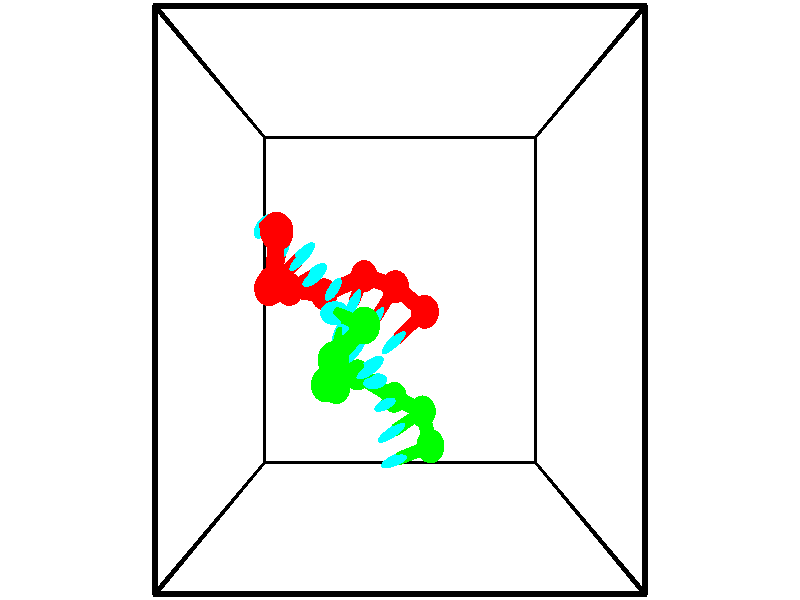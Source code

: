 // switches for output
#declare DRAW_BASES = 1; // possible values are 0, 1; only relevant for DNA ribbons
#declare DRAW_BASES_TYPE = 3; // possible values are 1, 2, 3; only relevant for DNA ribbons
#declare DRAW_FOG = 0; // set to 1 to enable fog

#include "colors.inc"

#include "transforms.inc"
background { rgb <1, 1, 1>}

#default {
   normal{
       ripples 0.25
       frequency 0.20
       turbulence 0.2
       lambda 5
   }
	finish {
		phong 0.1
		phong_size 40.
	}
}

// original window dimensions: 1024x640


// camera settings

camera {
	sky <-0, 1, 0>
	up <-0, 1, 0>
	right 1.6 * <1, 0, 0>
	location <2.5, 2.5, 11.1562>
	look_at <2.5, 2.5, 2.5>
	direction <0, 0, -8.6562>
	angle 67.0682
}


# declare cpy_camera_pos = <2.5, 2.5, 11.1562>;
# if (DRAW_FOG = 1)
fog {
	fog_type 2
	up vnormalize(cpy_camera_pos)
	color rgbt<1,1,1,0.3>
	distance 1e-5
	fog_alt 3e-3
	fog_offset 4
}
# end


// LIGHTS

# declare lum = 6;
global_settings {
	ambient_light rgb lum * <0.05, 0.05, 0.05>
	max_trace_level 15
}# declare cpy_direct_light_amount = 0.25;
light_source
{	1000 * <-1, -1, 1>,
	rgb lum * cpy_direct_light_amount
	parallel
}

light_source
{	1000 * <1, 1, -1>,
	rgb lum * cpy_direct_light_amount
	parallel
}

// strand 0

// nucleotide -1

// particle -1
sphere {
	<0.619045, 3.372108, 1.936470> 0.250000
	pigment { color rgbt <1,0,0,0> }
	no_shadow
}
cylinder {
	<0.426659, 3.443863, 1.593193>,  <0.311227, 3.486916, 1.387227>, 0.100000
	pigment { color rgbt <1,0,0,0> }
	no_shadow
}
cylinder {
	<0.426659, 3.443863, 1.593193>,  <0.619045, 3.372108, 1.936470>, 0.100000
	pigment { color rgbt <1,0,0,0> }
	no_shadow
}

// particle -1
sphere {
	<0.426659, 3.443863, 1.593193> 0.100000
	pigment { color rgbt <1,0,0,0> }
	no_shadow
}
sphere {
	0, 1
	scale<0.080000,0.200000,0.300000>
	matrix <0.648570, -0.585846, -0.485943,
		-0.589946, -0.790317, 0.165417,
		-0.480958, 0.179395, -0.858194,
		0.282369, 3.497679, 1.335736>
	pigment { color rgbt <0,1,1,0> }
	no_shadow
}
cylinder {
	<0.514521, 2.698538, 1.700571>,  <0.619045, 3.372108, 1.936470>, 0.130000
	pigment { color rgbt <1,0,0,0> }
	no_shadow
}

// nucleotide -1

// particle -1
sphere {
	<0.514521, 2.698538, 1.700571> 0.250000
	pigment { color rgbt <1,0,0,0> }
	no_shadow
}
cylinder {
	<0.534210, 2.997818, 1.435913>,  <0.546023, 3.177386, 1.277118>, 0.100000
	pigment { color rgbt <1,0,0,0> }
	no_shadow
}
cylinder {
	<0.534210, 2.997818, 1.435913>,  <0.514521, 2.698538, 1.700571>, 0.100000
	pigment { color rgbt <1,0,0,0> }
	no_shadow
}

// particle -1
sphere {
	<0.534210, 2.997818, 1.435913> 0.100000
	pigment { color rgbt <1,0,0,0> }
	no_shadow
}
sphere {
	0, 1
	scale<0.080000,0.200000,0.300000>
	matrix <0.637005, -0.533748, -0.556182,
		-0.769286, -0.394095, -0.502879,
		0.049222, 0.748199, -0.661646,
		0.548977, 3.222278, 1.237419>
	pigment { color rgbt <0,1,1,0> }
	no_shadow
}
cylinder {
	<0.277531, 2.664098, 0.897395>,  <0.514521, 2.698538, 1.700571>, 0.130000
	pigment { color rgbt <1,0,0,0> }
	no_shadow
}

// nucleotide -1

// particle -1
sphere {
	<0.277531, 2.664098, 0.897395> 0.250000
	pigment { color rgbt <1,0,0,0> }
	no_shadow
}
cylinder {
	<0.585915, 2.918777, 0.903542>,  <0.770945, 3.071585, 0.907230>, 0.100000
	pigment { color rgbt <1,0,0,0> }
	no_shadow
}
cylinder {
	<0.585915, 2.918777, 0.903542>,  <0.277531, 2.664098, 0.897395>, 0.100000
	pigment { color rgbt <1,0,0,0> }
	no_shadow
}

// particle -1
sphere {
	<0.585915, 2.918777, 0.903542> 0.100000
	pigment { color rgbt <1,0,0,0> }
	no_shadow
}
sphere {
	0, 1
	scale<0.080000,0.200000,0.300000>
	matrix <0.577135, -0.688224, -0.439617,
		-0.269328, 0.347796, -0.898054,
		0.770959, 0.636700, 0.015367,
		0.817202, 3.109787, 0.908152>
	pigment { color rgbt <0,1,1,0> }
	no_shadow
}
cylinder {
	<0.496414, 2.661596, 0.228891>,  <0.277531, 2.664098, 0.897395>, 0.130000
	pigment { color rgbt <1,0,0,0> }
	no_shadow
}

// nucleotide -1

// particle -1
sphere {
	<0.496414, 2.661596, 0.228891> 0.250000
	pigment { color rgbt <1,0,0,0> }
	no_shadow
}
cylinder {
	<0.790993, 2.776672, 0.473801>,  <0.967740, 2.845718, 0.620746>, 0.100000
	pigment { color rgbt <1,0,0,0> }
	no_shadow
}
cylinder {
	<0.790993, 2.776672, 0.473801>,  <0.496414, 2.661596, 0.228891>, 0.100000
	pigment { color rgbt <1,0,0,0> }
	no_shadow
}

// particle -1
sphere {
	<0.790993, 2.776672, 0.473801> 0.100000
	pigment { color rgbt <1,0,0,0> }
	no_shadow
}
sphere {
	0, 1
	scale<0.080000,0.200000,0.300000>
	matrix <0.623049, -0.641034, -0.448201,
		0.263545, 0.711553, -0.651334,
		0.736447, 0.287692, 0.612274,
		1.011927, 2.862980, 0.657483>
	pigment { color rgbt <0,1,1,0> }
	no_shadow
}
cylinder {
	<1.068165, 2.590190, -0.222113>,  <0.496414, 2.661596, 0.228891>, 0.130000
	pigment { color rgbt <1,0,0,0> }
	no_shadow
}

// nucleotide -1

// particle -1
sphere {
	<1.068165, 2.590190, -0.222113> 0.250000
	pigment { color rgbt <1,0,0,0> }
	no_shadow
}
cylinder {
	<1.209152, 2.628479, 0.150253>,  <1.293745, 2.651453, 0.373673>, 0.100000
	pigment { color rgbt <1,0,0,0> }
	no_shadow
}
cylinder {
	<1.209152, 2.628479, 0.150253>,  <1.068165, 2.590190, -0.222113>, 0.100000
	pigment { color rgbt <1,0,0,0> }
	no_shadow
}

// particle -1
sphere {
	<1.209152, 2.628479, 0.150253> 0.100000
	pigment { color rgbt <1,0,0,0> }
	no_shadow
}
sphere {
	0, 1
	scale<0.080000,0.200000,0.300000>
	matrix <0.766102, -0.600810, -0.228287,
		0.537451, 0.793640, -0.285100,
		0.352469, 0.095723, 0.930915,
		1.314893, 2.657196, 0.429528>
	pigment { color rgbt <0,1,1,0> }
	no_shadow
}
cylinder {
	<1.827947, 2.874393, -0.173940>,  <1.068165, 2.590190, -0.222113>, 0.130000
	pigment { color rgbt <1,0,0,0> }
	no_shadow
}

// nucleotide -1

// particle -1
sphere {
	<1.827947, 2.874393, -0.173940> 0.250000
	pigment { color rgbt <1,0,0,0> }
	no_shadow
}
cylinder {
	<1.732407, 2.628555, 0.126785>,  <1.675082, 2.481053, 0.307221>, 0.100000
	pigment { color rgbt <1,0,0,0> }
	no_shadow
}
cylinder {
	<1.732407, 2.628555, 0.126785>,  <1.827947, 2.874393, -0.173940>, 0.100000
	pigment { color rgbt <1,0,0,0> }
	no_shadow
}

// particle -1
sphere {
	<1.732407, 2.628555, 0.126785> 0.100000
	pigment { color rgbt <1,0,0,0> }
	no_shadow
}
sphere {
	0, 1
	scale<0.080000,0.200000,0.300000>
	matrix <0.802066, -0.561301, -0.204037,
		0.547394, 0.554270, 0.627013,
		-0.238851, -0.614594, 0.751814,
		1.660751, 2.444177, 0.352329>
	pigment { color rgbt <0,1,1,0> }
	no_shadow
}
cylinder {
	<2.415622, 2.703948, 0.097308>,  <1.827947, 2.874393, -0.173940>, 0.130000
	pigment { color rgbt <1,0,0,0> }
	no_shadow
}

// nucleotide -1

// particle -1
sphere {
	<2.415622, 2.703948, 0.097308> 0.250000
	pigment { color rgbt <1,0,0,0> }
	no_shadow
}
cylinder {
	<2.192398, 2.403748, 0.238907>,  <2.058464, 2.223627, 0.323866>, 0.100000
	pigment { color rgbt <1,0,0,0> }
	no_shadow
}
cylinder {
	<2.192398, 2.403748, 0.238907>,  <2.415622, 2.703948, 0.097308>, 0.100000
	pigment { color rgbt <1,0,0,0> }
	no_shadow
}

// particle -1
sphere {
	<2.192398, 2.403748, 0.238907> 0.100000
	pigment { color rgbt <1,0,0,0> }
	no_shadow
}
sphere {
	0, 1
	scale<0.080000,0.200000,0.300000>
	matrix <0.739095, -0.643499, -0.199117,
		0.377235, 0.150520, 0.913804,
		-0.558061, -0.750502, 0.353998,
		2.024980, 2.178597, 0.345106>
	pigment { color rgbt <0,1,1,0> }
	no_shadow
}
cylinder {
	<2.941542, 2.324251, 0.431006>,  <2.415622, 2.703948, 0.097308>, 0.130000
	pigment { color rgbt <1,0,0,0> }
	no_shadow
}

// nucleotide -1

// particle -1
sphere {
	<2.941542, 2.324251, 0.431006> 0.250000
	pigment { color rgbt <1,0,0,0> }
	no_shadow
}
cylinder {
	<2.635788, 2.075043, 0.364601>,  <2.452335, 1.925518, 0.324758>, 0.100000
	pigment { color rgbt <1,0,0,0> }
	no_shadow
}
cylinder {
	<2.635788, 2.075043, 0.364601>,  <2.941542, 2.324251, 0.431006>, 0.100000
	pigment { color rgbt <1,0,0,0> }
	no_shadow
}

// particle -1
sphere {
	<2.635788, 2.075043, 0.364601> 0.100000
	pigment { color rgbt <1,0,0,0> }
	no_shadow
}
sphere {
	0, 1
	scale<0.080000,0.200000,0.300000>
	matrix <0.643420, -0.753666, -0.134159,
		-0.041533, -0.209364, 0.976955,
		-0.764386, -0.623020, -0.166011,
		2.406472, 1.888137, 0.314798>
	pigment { color rgbt <0,1,1,0> }
	no_shadow
}
// strand 1

// nucleotide -1

// particle -1
sphere {
	<3.044391, 0.320475, 0.346398> 0.250000
	pigment { color rgbt <0,1,0,0> }
	no_shadow
}
cylinder {
	<2.691254, 0.177017, 0.225098>,  <2.479371, 0.090943, 0.152318>, 0.100000
	pigment { color rgbt <0,1,0,0> }
	no_shadow
}
cylinder {
	<2.691254, 0.177017, 0.225098>,  <3.044391, 0.320475, 0.346398>, 0.100000
	pigment { color rgbt <0,1,0,0> }
	no_shadow
}

// particle -1
sphere {
	<2.691254, 0.177017, 0.225098> 0.100000
	pigment { color rgbt <0,1,0,0> }
	no_shadow
}
sphere {
	0, 1
	scale<0.080000,0.200000,0.300000>
	matrix <-0.365603, 0.930089, -0.035613,
		0.294821, 0.079428, -0.952246,
		-0.882845, -0.358644, -0.303250,
		2.426400, 0.069424, 0.134123>
	pigment { color rgbt <0,1,1,0> }
	no_shadow
}
cylinder {
	<2.927760, 0.738757, -0.293702>,  <3.044391, 0.320475, 0.346398>, 0.130000
	pigment { color rgbt <0,1,0,0> }
	no_shadow
}

// nucleotide -1

// particle -1
sphere {
	<2.927760, 0.738757, -0.293702> 0.250000
	pigment { color rgbt <0,1,0,0> }
	no_shadow
}
cylinder {
	<2.596886, 0.577942, -0.136665>,  <2.398361, 0.481453, -0.042443>, 0.100000
	pigment { color rgbt <0,1,0,0> }
	no_shadow
}
cylinder {
	<2.596886, 0.577942, -0.136665>,  <2.927760, 0.738757, -0.293702>, 0.100000
	pigment { color rgbt <0,1,0,0> }
	no_shadow
}

// particle -1
sphere {
	<2.596886, 0.577942, -0.136665> 0.100000
	pigment { color rgbt <0,1,0,0> }
	no_shadow
}
sphere {
	0, 1
	scale<0.080000,0.200000,0.300000>
	matrix <-0.452456, 0.890841, -0.041043,
		-0.333236, -0.211581, -0.918796,
		-0.827186, -0.402038, 0.392592,
		2.348730, 0.457330, -0.018888>
	pigment { color rgbt <0,1,1,0> }
	no_shadow
}
cylinder {
	<2.385241, 0.901846, -0.747175>,  <2.927760, 0.738757, -0.293702>, 0.130000
	pigment { color rgbt <0,1,0,0> }
	no_shadow
}

// nucleotide -1

// particle -1
sphere {
	<2.385241, 0.901846, -0.747175> 0.250000
	pigment { color rgbt <0,1,0,0> }
	no_shadow
}
cylinder {
	<2.291630, 0.888687, -0.358505>,  <2.235463, 0.880792, -0.125304>, 0.100000
	pigment { color rgbt <0,1,0,0> }
	no_shadow
}
cylinder {
	<2.291630, 0.888687, -0.358505>,  <2.385241, 0.901846, -0.747175>, 0.100000
	pigment { color rgbt <0,1,0,0> }
	no_shadow
}

// particle -1
sphere {
	<2.291630, 0.888687, -0.358505> 0.100000
	pigment { color rgbt <0,1,0,0> }
	no_shadow
}
sphere {
	0, 1
	scale<0.080000,0.200000,0.300000>
	matrix <-0.335305, 0.940840, -0.048904,
		-0.912580, -0.337251, -0.231213,
		-0.234028, -0.032898, 0.971673,
		2.221421, 0.878818, -0.067003>
	pigment { color rgbt <0,1,1,0> }
	no_shadow
}
cylinder {
	<1.676164, 1.290719, -0.537779>,  <2.385241, 0.901846, -0.747175>, 0.130000
	pigment { color rgbt <0,1,0,0> }
	no_shadow
}

// nucleotide -1

// particle -1
sphere {
	<1.676164, 1.290719, -0.537779> 0.250000
	pigment { color rgbt <0,1,0,0> }
	no_shadow
}
cylinder {
	<1.886093, 1.269806, -0.197937>,  <2.012051, 1.257258, 0.005968>, 0.100000
	pigment { color rgbt <0,1,0,0> }
	no_shadow
}
cylinder {
	<1.886093, 1.269806, -0.197937>,  <1.676164, 1.290719, -0.537779>, 0.100000
	pigment { color rgbt <0,1,0,0> }
	no_shadow
}

// particle -1
sphere {
	<1.886093, 1.269806, -0.197937> 0.100000
	pigment { color rgbt <0,1,0,0> }
	no_shadow
}
sphere {
	0, 1
	scale<0.080000,0.200000,0.300000>
	matrix <-0.308510, 0.918565, 0.247102,
		-0.793336, -0.391796, 0.465954,
		0.524823, -0.052284, 0.849604,
		2.043540, 1.254121, 0.056944>
	pigment { color rgbt <0,1,1,0> }
	no_shadow
}
cylinder {
	<1.343320, 1.170719, 0.155235>,  <1.676164, 1.290719, -0.537779>, 0.130000
	pigment { color rgbt <0,1,0,0> }
	no_shadow
}

// nucleotide -1

// particle -1
sphere {
	<1.343320, 1.170719, 0.155235> 0.250000
	pigment { color rgbt <0,1,0,0> }
	no_shadow
}
cylinder {
	<1.689072, 1.352066, 0.242233>,  <1.896523, 1.460874, 0.294432>, 0.100000
	pigment { color rgbt <0,1,0,0> }
	no_shadow
}
cylinder {
	<1.689072, 1.352066, 0.242233>,  <1.343320, 1.170719, 0.155235>, 0.100000
	pigment { color rgbt <0,1,0,0> }
	no_shadow
}

// particle -1
sphere {
	<1.689072, 1.352066, 0.242233> 0.100000
	pigment { color rgbt <0,1,0,0> }
	no_shadow
}
sphere {
	0, 1
	scale<0.080000,0.200000,0.300000>
	matrix <-0.502839, 0.779453, 0.373638,
		-0.000133, -0.432331, 0.901715,
		0.864380, 0.453368, 0.217496,
		1.948386, 1.488077, 0.307482>
	pigment { color rgbt <0,1,1,0> }
	no_shadow
}
cylinder {
	<1.225449, 1.292329, 0.814412>,  <1.343320, 1.170719, 0.155235>, 0.130000
	pigment { color rgbt <0,1,0,0> }
	no_shadow
}

// nucleotide -1

// particle -1
sphere {
	<1.225449, 1.292329, 0.814412> 0.250000
	pigment { color rgbt <0,1,0,0> }
	no_shadow
}
cylinder {
	<1.480473, 1.560257, 0.662170>,  <1.633487, 1.721014, 0.570825>, 0.100000
	pigment { color rgbt <0,1,0,0> }
	no_shadow
}
cylinder {
	<1.480473, 1.560257, 0.662170>,  <1.225449, 1.292329, 0.814412>, 0.100000
	pigment { color rgbt <0,1,0,0> }
	no_shadow
}

// particle -1
sphere {
	<1.480473, 1.560257, 0.662170> 0.100000
	pigment { color rgbt <0,1,0,0> }
	no_shadow
}
sphere {
	0, 1
	scale<0.080000,0.200000,0.300000>
	matrix <-0.531824, 0.740094, 0.411613,
		0.557390, -0.060013, 0.828079,
		0.637558, 0.669821, -0.380604,
		1.671740, 1.761203, 0.547989>
	pigment { color rgbt <0,1,1,0> }
	no_shadow
}
cylinder {
	<1.424637, 1.694404, 1.422257>,  <1.225449, 1.292329, 0.814412>, 0.130000
	pigment { color rgbt <0,1,0,0> }
	no_shadow
}

// nucleotide -1

// particle -1
sphere {
	<1.424637, 1.694404, 1.422257> 0.250000
	pigment { color rgbt <0,1,0,0> }
	no_shadow
}
cylinder {
	<1.476593, 1.907532, 1.087776>,  <1.507767, 2.035408, 0.887088>, 0.100000
	pigment { color rgbt <0,1,0,0> }
	no_shadow
}
cylinder {
	<1.476593, 1.907532, 1.087776>,  <1.424637, 1.694404, 1.422257>, 0.100000
	pigment { color rgbt <0,1,0,0> }
	no_shadow
}

// particle -1
sphere {
	<1.476593, 1.907532, 1.087776> 0.100000
	pigment { color rgbt <0,1,0,0> }
	no_shadow
}
sphere {
	0, 1
	scale<0.080000,0.200000,0.300000>
	matrix <-0.575530, 0.727250, 0.373997,
		0.807400, 0.432680, 0.401115,
		0.129890, 0.532818, -0.836202,
		1.515560, 2.067377, 0.836916>
	pigment { color rgbt <0,1,1,0> }
	no_shadow
}
cylinder {
	<1.932543, 2.163656, 1.551335>,  <1.424637, 1.694404, 1.422257>, 0.130000
	pigment { color rgbt <0,1,0,0> }
	no_shadow
}

// nucleotide -1

// particle -1
sphere {
	<1.932543, 2.163656, 1.551335> 0.250000
	pigment { color rgbt <0,1,0,0> }
	no_shadow
}
cylinder {
	<1.634033, 2.253311, 1.300629>,  <1.454927, 2.307104, 1.150205>, 0.100000
	pigment { color rgbt <0,1,0,0> }
	no_shadow
}
cylinder {
	<1.634033, 2.253311, 1.300629>,  <1.932543, 2.163656, 1.551335>, 0.100000
	pigment { color rgbt <0,1,0,0> }
	no_shadow
}

// particle -1
sphere {
	<1.634033, 2.253311, 1.300629> 0.100000
	pigment { color rgbt <0,1,0,0> }
	no_shadow
}
sphere {
	0, 1
	scale<0.080000,0.200000,0.300000>
	matrix <-0.331240, 0.691687, 0.641754,
		0.577367, 0.686536, -0.441946,
		-0.746276, 0.224138, -0.626766,
		1.410151, 2.320552, 1.112599>
	pigment { color rgbt <0,1,1,0> }
	no_shadow
}
// box output
cylinder {
	<0.000000, 0.000000, 0.000000>,  <5.000000, 0.000000, 0.000000>, 0.025000
	pigment { color rgbt <0,0,0,0> }
	no_shadow
}
cylinder {
	<0.000000, 0.000000, 0.000000>,  <0.000000, 5.000000, 0.000000>, 0.025000
	pigment { color rgbt <0,0,0,0> }
	no_shadow
}
cylinder {
	<0.000000, 0.000000, 0.000000>,  <0.000000, 0.000000, 5.000000>, 0.025000
	pigment { color rgbt <0,0,0,0> }
	no_shadow
}
cylinder {
	<5.000000, 5.000000, 5.000000>,  <0.000000, 5.000000, 5.000000>, 0.025000
	pigment { color rgbt <0,0,0,0> }
	no_shadow
}
cylinder {
	<5.000000, 5.000000, 5.000000>,  <5.000000, 0.000000, 5.000000>, 0.025000
	pigment { color rgbt <0,0,0,0> }
	no_shadow
}
cylinder {
	<5.000000, 5.000000, 5.000000>,  <5.000000, 5.000000, 0.000000>, 0.025000
	pigment { color rgbt <0,0,0,0> }
	no_shadow
}
cylinder {
	<0.000000, 0.000000, 5.000000>,  <0.000000, 5.000000, 5.000000>, 0.025000
	pigment { color rgbt <0,0,0,0> }
	no_shadow
}
cylinder {
	<0.000000, 0.000000, 5.000000>,  <5.000000, 0.000000, 5.000000>, 0.025000
	pigment { color rgbt <0,0,0,0> }
	no_shadow
}
cylinder {
	<5.000000, 5.000000, 0.000000>,  <0.000000, 5.000000, 0.000000>, 0.025000
	pigment { color rgbt <0,0,0,0> }
	no_shadow
}
cylinder {
	<5.000000, 5.000000, 0.000000>,  <5.000000, 0.000000, 0.000000>, 0.025000
	pigment { color rgbt <0,0,0,0> }
	no_shadow
}
cylinder {
	<5.000000, 0.000000, 5.000000>,  <5.000000, 0.000000, 0.000000>, 0.025000
	pigment { color rgbt <0,0,0,0> }
	no_shadow
}
cylinder {
	<0.000000, 5.000000, 0.000000>,  <0.000000, 5.000000, 5.000000>, 0.025000
	pigment { color rgbt <0,0,0,0> }
	no_shadow
}
// end of box output
